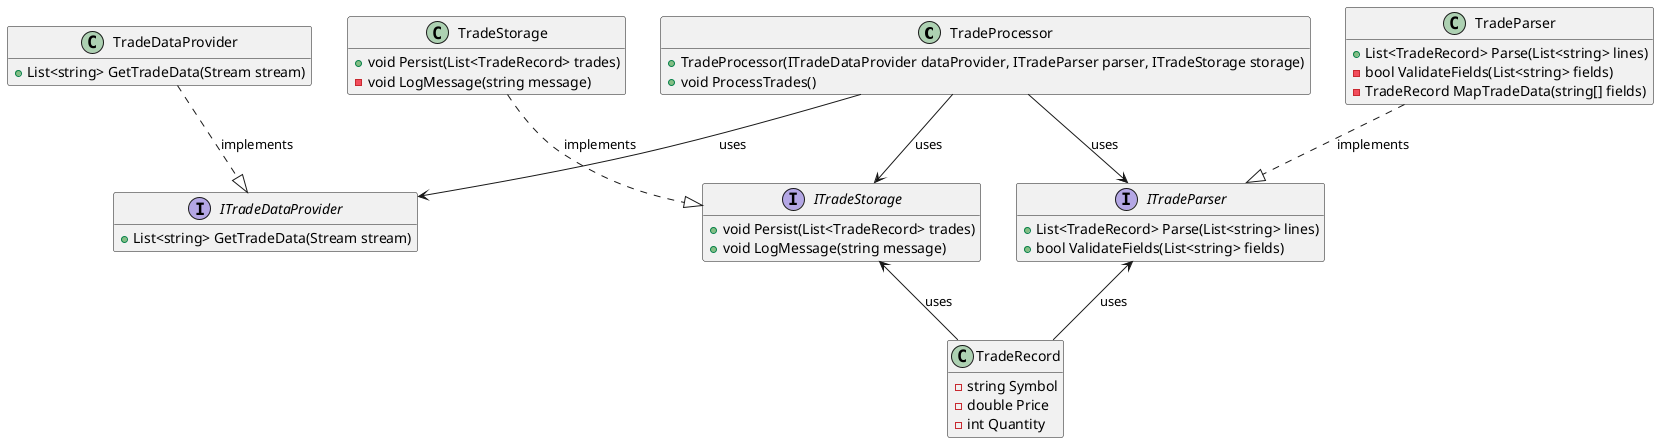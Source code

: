﻿@startuml
hide empty members
!define RECTANGLE class

RECTANGLE TradeProcessor {
    +TradeProcessor(ITradeDataProvider dataProvider, ITradeParser parser, ITradeStorage storage)
    +void ProcessTrades()
}

interface ITradeDataProvider {
    +List<string> GetTradeData(Stream stream)
}

interface ITradeParser {
    +List<TradeRecord> Parse(List<string> lines)
    +bool ValidateFields(List<string> fields)
}

interface ITradeStorage {
    +void Persist(List<TradeRecord> trades)
    +void LogMessage(string message)
}

class TradeDataProvider {
    +List<string> GetTradeData(Stream stream)
}

class TradeParser {
    +List<TradeRecord> Parse(List<string> lines)
    -bool ValidateFields(List<string> fields)
    -TradeRecord MapTradeData(string[] fields)
}

class TradeStorage {
    +void Persist(List<TradeRecord> trades)
    -void LogMessage(string message)
}

class TradeRecord {
    -string Symbol
    -double Price
    -int Quantity
}

TradeProcessor --> ITradeDataProvider : uses
TradeProcessor --> ITradeParser : uses
TradeProcessor --> ITradeStorage : uses

TradeDataProvider ..|> ITradeDataProvider : implements
TradeParser ..|> ITradeParser : implements
TradeStorage ..|> ITradeStorage : implements

ITradeParser <-- TradeRecord : uses
ITradeStorage <-- TradeRecord : uses

@enduml
